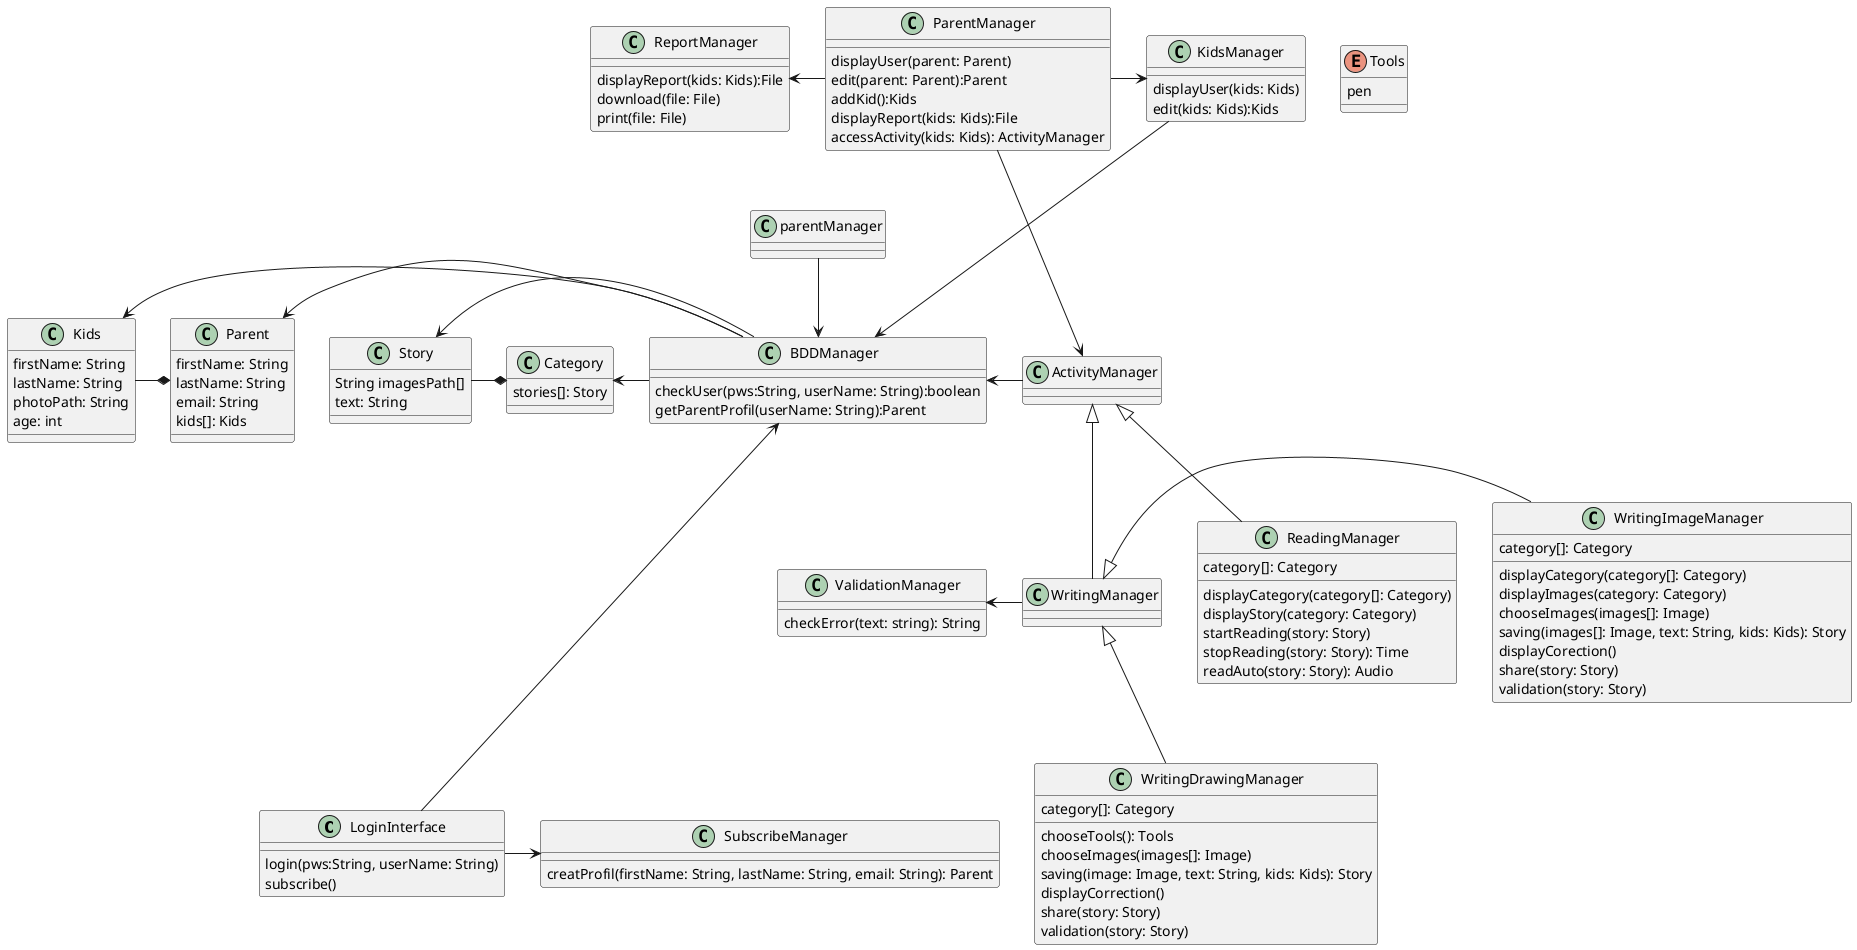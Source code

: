 @startuml



class LoginInterface {
 login(pws:String, userName: String)
 subscribe()
}


class BDDManager {

 checkUser(pws:String, userName: String):boolean
 getParentProfil(userName: String):Parent
}

class ParentManager {

 displayUser(parent: Parent)
 edit(parent: Parent):Parent
 addKid():Kids
 displayReport(kids: Kids):File
 accessActivity(kids: Kids): ActivityManager
}


class KidsManager {

 displayUser(kids: Kids)
 edit(kids: Kids):Kids
}

class Parent {
  firstName: String
  lastName: String
  email: String
  kids[]: Kids

 }


class  Kids {
   firstName: String
   lastName: String
   photoPath: String
   age: int
  }

class SubscribeManager {

  creatProfil(firstName: String, lastName: String, email: String): Parent
}

class ReportManager {

  displayReport(kids: Kids):File
  download(file: File)
  print(file: File)
}

class ReadingManager {

  category[]: Category
  displayCategory(category[]: Category)
  displayStory(category: Category)
  startReading(story: Story)
  stopReading(story: Story): Time
  readAuto(story: Story): Audio
}

class ActivityManager {

}

class WritingManager {

}
class WritingImageManager {
  category[]: Category
  displayCategory(category[]: Category)
  displayImages(category: Category)
  chooseImages(images[]: Image)
  saving(images[]: Image, text: String, kids: Kids): Story
  displayCorection()
  share(story: Story)
  validation(story: Story)
}
class WritingDrawingManager {
  category[]: Category
  chooseTools(): Tools
  chooseImages(images[]: Image)
  saving(image: Image, text: String, kids: Kids): Story
  displayCorrection()
  share(story: Story)
  validation(story: Story)
}
enum Tools {
pen
}
class ValidationManager {

  checkError(text: string): String
}
class Story {

  String imagesPath[]
  text: String
}
class Category {
  stories[]: Story
}

SubscribeManager <- LoginInterface
ActivityManager <|-down- WritingManager
ActivityManager <|-down- ReadingManager
WritingManager <|-down- WritingDrawingManager
WritingManager <|- WritingImageManager
ValidationManager <- WritingManager
Category *-left- Story
Parent *-left- Kids
Story <- BDDManager
Category <- BDDManager
Parent <- BDDManager
Kids <- BDDManager
ReportManager <--right- ParentManager
BDDManager <- ActivityManager
BDDManager <-up- parentManager
BDDManager <--down- LoginInterface
BDDManager <--up- KidsManager
ActivityManager <- ParentManager
KidsManager <-left- ParentManager

@enduml
